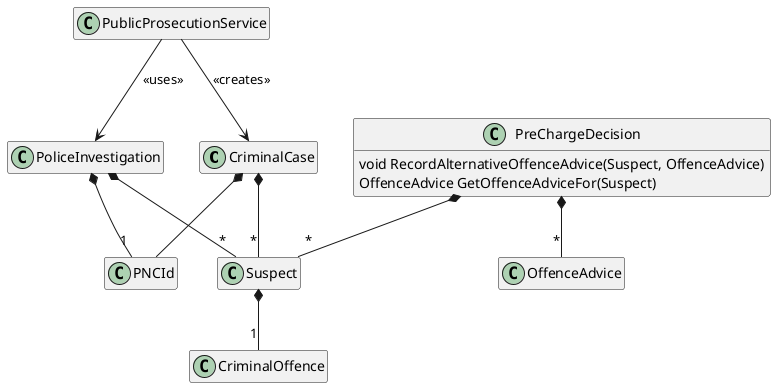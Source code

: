 @startuml Public Prosecution Service

hide empty members
hide empty methods

class CriminalCase {
}

class CriminalOffence {
}

class PNCId {
}

class PoliceInvestigation {
}

class PreChargeDecision {
    void RecordAlternativeOffenceAdvice(Suspect, OffenceAdvice)
    OffenceAdvice GetOffenceAdviceFor(Suspect)
}

class OffenceAdvice {
}

class Suspect    {
}

class PublicProsecutionService {
}

Suspect *-- "1" CriminalOffence

PoliceInvestigation *-- "*" Suspect

PoliceInvestigation *-- "1" PNCId

PreChargeDecision *-- "*" Suspect

PreChargeDecision *-- "*" OffenceAdvice

CriminalCase *-- PNCId

CriminalCase *-- "*" Suspect

PublicProsecutionService --> CriminalCase : <<creates>>

PublicProsecutionService --> PoliceInvestigation : <<uses>>

@enduml
